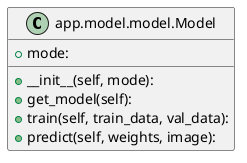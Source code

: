 @startuml

top to bottom direction
skinparam linetype ortho

class node0 as "app.model.model.Model" {
   + mode:
   + __init__(self, mode):
   + get_model(self):
   + train(self, train_data, val_data):
   + predict(self, weights, image):
}

@enduml
